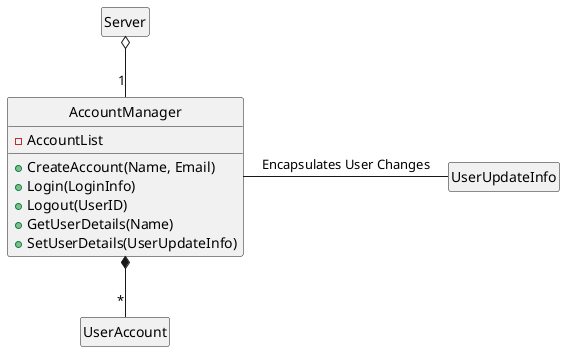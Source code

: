 @startuml
hide circle
hide empty members

class "Server" as sqs
class "AccountManager" as sqs_ua_m{
	-AccountList
	+CreateAccount(Name, Email)
	+Login(LoginInfo)
	+Logout(UserID)
	+GetUserDetails(Name)
	+SetUserDetails(UserUpdateInfo)
	}
class "UserAccount" as sqs_ua
class "UserUpdateInfo" as sqs_ua_ui

sqs o-- "1" sqs_ua_m 
sqs_ua_m *-- "*" sqs_ua 
sqs_ua_m - sqs_ua_ui : Encapsulates User Changes


@enduml